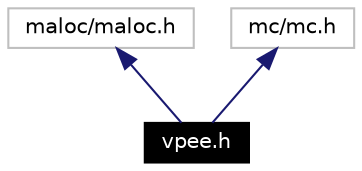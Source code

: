 digraph inheritance
{
  Node277 [shape="box",label="vpee.h",fontsize=10,height=0.2,width=0.4,fontname="Helvetica",color="black",style="filled" fontcolor="white"];
  Node278 -> Node277 [dir=back,color="midnightblue",fontsize=10,style="solid",fontname="Helvetica"];
  Node278 [shape="box",label="maloc/maloc.h",fontsize=10,height=0.2,width=0.4,fontname="Helvetica",color="grey75"];
  Node279 -> Node277 [dir=back,color="midnightblue",fontsize=10,style="solid",fontname="Helvetica"];
  Node279 [shape="box",label="mc/mc.h",fontsize=10,height=0.2,width=0.4,fontname="Helvetica",color="grey75"];
}
